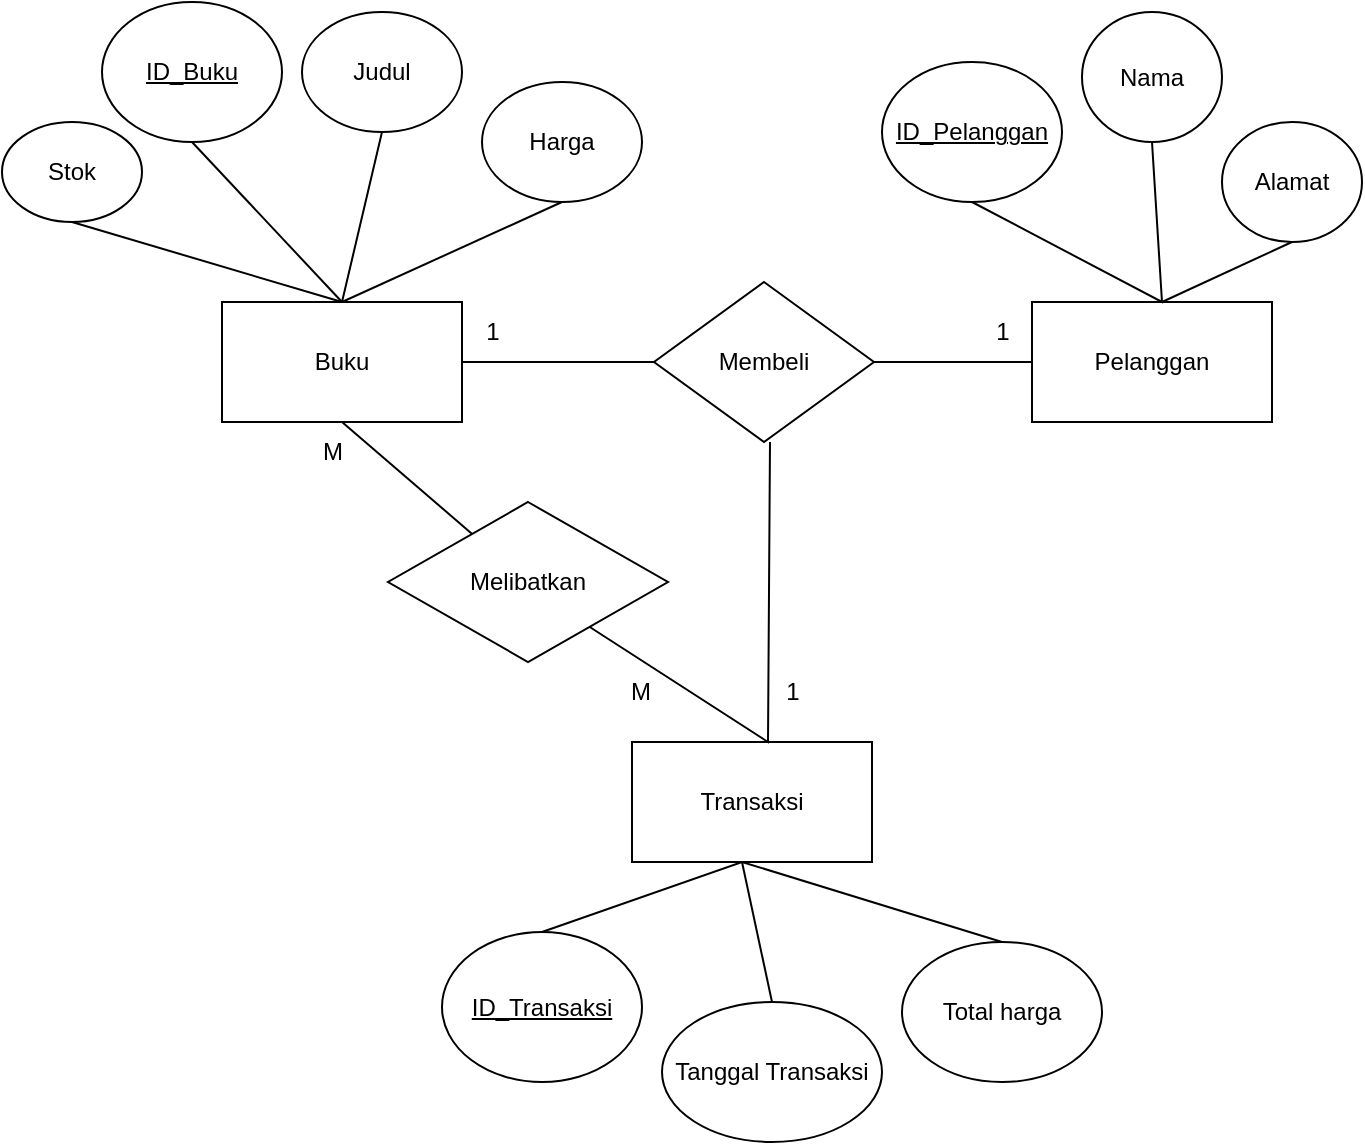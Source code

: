 <mxfile version="28.1.1">
  <diagram id="C5RBs43oDa-KdzZeNtuy" name="Page-1">
    <mxGraphModel dx="983" dy="623" grid="1" gridSize="10" guides="1" tooltips="1" connect="1" arrows="1" fold="1" page="1" pageScale="1" pageWidth="827" pageHeight="1169" math="0" shadow="0">
      <root>
        <mxCell id="WIyWlLk6GJQsqaUBKTNV-0" />
        <mxCell id="WIyWlLk6GJQsqaUBKTNV-1" parent="WIyWlLk6GJQsqaUBKTNV-0" />
        <mxCell id="pGbg7hWqUZnOtccUL1e5-0" value="Buku" style="rounded=0;whiteSpace=wrap;html=1;" vertex="1" parent="WIyWlLk6GJQsqaUBKTNV-1">
          <mxGeometry x="110" y="190" width="120" height="60" as="geometry" />
        </mxCell>
        <mxCell id="pGbg7hWqUZnOtccUL1e5-1" value="&lt;u&gt;ID_Buku&lt;/u&gt;" style="ellipse;whiteSpace=wrap;html=1;" vertex="1" parent="WIyWlLk6GJQsqaUBKTNV-1">
          <mxGeometry x="50" y="40" width="90" height="70" as="geometry" />
        </mxCell>
        <mxCell id="pGbg7hWqUZnOtccUL1e5-3" value="Judul" style="ellipse;whiteSpace=wrap;html=1;" vertex="1" parent="WIyWlLk6GJQsqaUBKTNV-1">
          <mxGeometry x="150" y="45" width="80" height="60" as="geometry" />
        </mxCell>
        <mxCell id="pGbg7hWqUZnOtccUL1e5-4" value="Harga" style="ellipse;whiteSpace=wrap;html=1;" vertex="1" parent="WIyWlLk6GJQsqaUBKTNV-1">
          <mxGeometry x="240" y="80" width="80" height="60" as="geometry" />
        </mxCell>
        <mxCell id="pGbg7hWqUZnOtccUL1e5-5" value="Stok" style="ellipse;whiteSpace=wrap;html=1;" vertex="1" parent="WIyWlLk6GJQsqaUBKTNV-1">
          <mxGeometry y="100" width="70" height="50" as="geometry" />
        </mxCell>
        <mxCell id="pGbg7hWqUZnOtccUL1e5-7" value="" style="endArrow=none;html=1;rounded=0;exitX=0.5;exitY=0;exitDx=0;exitDy=0;entryX=0.5;entryY=1;entryDx=0;entryDy=0;" edge="1" parent="WIyWlLk6GJQsqaUBKTNV-1" source="pGbg7hWqUZnOtccUL1e5-0" target="pGbg7hWqUZnOtccUL1e5-4">
          <mxGeometry width="50" height="50" relative="1" as="geometry">
            <mxPoint x="380" y="290" as="sourcePoint" />
            <mxPoint x="430" y="240" as="targetPoint" />
          </mxGeometry>
        </mxCell>
        <mxCell id="pGbg7hWqUZnOtccUL1e5-8" value="" style="endArrow=none;html=1;rounded=0;exitX=0.5;exitY=0;exitDx=0;exitDy=0;entryX=0.5;entryY=1;entryDx=0;entryDy=0;" edge="1" parent="WIyWlLk6GJQsqaUBKTNV-1" source="pGbg7hWqUZnOtccUL1e5-0" target="pGbg7hWqUZnOtccUL1e5-3">
          <mxGeometry width="50" height="50" relative="1" as="geometry">
            <mxPoint x="380" y="290" as="sourcePoint" />
            <mxPoint x="430" y="240" as="targetPoint" />
          </mxGeometry>
        </mxCell>
        <mxCell id="pGbg7hWqUZnOtccUL1e5-9" value="" style="endArrow=none;html=1;rounded=0;exitX=0.5;exitY=0;exitDx=0;exitDy=0;entryX=0.5;entryY=1;entryDx=0;entryDy=0;" edge="1" parent="WIyWlLk6GJQsqaUBKTNV-1" source="pGbg7hWqUZnOtccUL1e5-0" target="pGbg7hWqUZnOtccUL1e5-1">
          <mxGeometry width="50" height="50" relative="1" as="geometry">
            <mxPoint x="380" y="290" as="sourcePoint" />
            <mxPoint x="430" y="240" as="targetPoint" />
          </mxGeometry>
        </mxCell>
        <mxCell id="pGbg7hWqUZnOtccUL1e5-10" value="" style="endArrow=none;html=1;rounded=0;exitX=0.5;exitY=1;exitDx=0;exitDy=0;entryX=0.5;entryY=0;entryDx=0;entryDy=0;" edge="1" parent="WIyWlLk6GJQsqaUBKTNV-1" source="pGbg7hWqUZnOtccUL1e5-5" target="pGbg7hWqUZnOtccUL1e5-0">
          <mxGeometry width="50" height="50" relative="1" as="geometry">
            <mxPoint x="380" y="290" as="sourcePoint" />
            <mxPoint x="430" y="240" as="targetPoint" />
            <Array as="points" />
          </mxGeometry>
        </mxCell>
        <mxCell id="pGbg7hWqUZnOtccUL1e5-11" value="Pelanggan" style="rounded=0;whiteSpace=wrap;html=1;" vertex="1" parent="WIyWlLk6GJQsqaUBKTNV-1">
          <mxGeometry x="515" y="190" width="120" height="60" as="geometry" />
        </mxCell>
        <mxCell id="pGbg7hWqUZnOtccUL1e5-12" value="&lt;u&gt;ID_Pelanggan&lt;/u&gt;" style="ellipse;whiteSpace=wrap;html=1;" vertex="1" parent="WIyWlLk6GJQsqaUBKTNV-1">
          <mxGeometry x="440" y="70" width="90" height="70" as="geometry" />
        </mxCell>
        <mxCell id="pGbg7hWqUZnOtccUL1e5-13" value="Nama" style="ellipse;whiteSpace=wrap;html=1;" vertex="1" parent="WIyWlLk6GJQsqaUBKTNV-1">
          <mxGeometry x="540" y="45" width="70" height="65" as="geometry" />
        </mxCell>
        <mxCell id="pGbg7hWqUZnOtccUL1e5-14" value="Alamat" style="ellipse;whiteSpace=wrap;html=1;" vertex="1" parent="WIyWlLk6GJQsqaUBKTNV-1">
          <mxGeometry x="610" y="100" width="70" height="60" as="geometry" />
        </mxCell>
        <mxCell id="pGbg7hWqUZnOtccUL1e5-15" value="" style="endArrow=none;html=1;rounded=0;entryX=0.5;entryY=1;entryDx=0;entryDy=0;exitX=0.5;exitY=1;exitDx=0;exitDy=0;" edge="1" parent="WIyWlLk6GJQsqaUBKTNV-1" source="pGbg7hWqUZnOtccUL1e5-12" target="pGbg7hWqUZnOtccUL1e5-13">
          <mxGeometry width="50" height="50" relative="1" as="geometry">
            <mxPoint x="380" y="290" as="sourcePoint" />
            <mxPoint x="430" y="240" as="targetPoint" />
            <Array as="points">
              <mxPoint x="580" y="190" />
            </Array>
          </mxGeometry>
        </mxCell>
        <mxCell id="pGbg7hWqUZnOtccUL1e5-16" value="" style="endArrow=none;html=1;rounded=0;entryX=0.5;entryY=1;entryDx=0;entryDy=0;" edge="1" parent="WIyWlLk6GJQsqaUBKTNV-1" target="pGbg7hWqUZnOtccUL1e5-14">
          <mxGeometry width="50" height="50" relative="1" as="geometry">
            <mxPoint x="580" y="190" as="sourcePoint" />
            <mxPoint x="430" y="240" as="targetPoint" />
          </mxGeometry>
        </mxCell>
        <mxCell id="pGbg7hWqUZnOtccUL1e5-17" value="Membeli" style="rhombus;whiteSpace=wrap;html=1;" vertex="1" parent="WIyWlLk6GJQsqaUBKTNV-1">
          <mxGeometry x="326" y="180" width="110" height="80" as="geometry" />
        </mxCell>
        <mxCell id="pGbg7hWqUZnOtccUL1e5-18" value="" style="endArrow=none;html=1;rounded=0;exitX=1;exitY=0.5;exitDx=0;exitDy=0;entryX=0;entryY=0.5;entryDx=0;entryDy=0;" edge="1" parent="WIyWlLk6GJQsqaUBKTNV-1" source="pGbg7hWqUZnOtccUL1e5-0" target="pGbg7hWqUZnOtccUL1e5-17">
          <mxGeometry width="50" height="50" relative="1" as="geometry">
            <mxPoint x="380" y="290" as="sourcePoint" />
            <mxPoint x="430" y="240" as="targetPoint" />
          </mxGeometry>
        </mxCell>
        <mxCell id="pGbg7hWqUZnOtccUL1e5-19" value="" style="endArrow=none;html=1;rounded=0;entryX=0;entryY=0.5;entryDx=0;entryDy=0;exitX=1;exitY=0.5;exitDx=0;exitDy=0;" edge="1" parent="WIyWlLk6GJQsqaUBKTNV-1" source="pGbg7hWqUZnOtccUL1e5-17" target="pGbg7hWqUZnOtccUL1e5-11">
          <mxGeometry width="50" height="50" relative="1" as="geometry">
            <mxPoint x="380" y="290" as="sourcePoint" />
            <mxPoint x="430" y="240" as="targetPoint" />
          </mxGeometry>
        </mxCell>
        <mxCell id="pGbg7hWqUZnOtccUL1e5-20" value="Transaksi" style="rounded=0;whiteSpace=wrap;html=1;" vertex="1" parent="WIyWlLk6GJQsqaUBKTNV-1">
          <mxGeometry x="315" y="410" width="120" height="60" as="geometry" />
        </mxCell>
        <mxCell id="pGbg7hWqUZnOtccUL1e5-21" value="&lt;u&gt;ID_Transaksi&lt;/u&gt;" style="ellipse;whiteSpace=wrap;html=1;" vertex="1" parent="WIyWlLk6GJQsqaUBKTNV-1">
          <mxGeometry x="220" y="505" width="100" height="75" as="geometry" />
        </mxCell>
        <mxCell id="pGbg7hWqUZnOtccUL1e5-22" value="Tanggal Transaksi" style="ellipse;whiteSpace=wrap;html=1;" vertex="1" parent="WIyWlLk6GJQsqaUBKTNV-1">
          <mxGeometry x="330" y="540" width="110" height="70" as="geometry" />
        </mxCell>
        <mxCell id="pGbg7hWqUZnOtccUL1e5-23" value="Total harga" style="ellipse;whiteSpace=wrap;html=1;" vertex="1" parent="WIyWlLk6GJQsqaUBKTNV-1">
          <mxGeometry x="450" y="510" width="100" height="70" as="geometry" />
        </mxCell>
        <mxCell id="pGbg7hWqUZnOtccUL1e5-24" value="" style="endArrow=none;html=1;rounded=0;exitX=0.5;exitY=0;exitDx=0;exitDy=0;entryX=0.5;entryY=0;entryDx=0;entryDy=0;" edge="1" parent="WIyWlLk6GJQsqaUBKTNV-1" source="pGbg7hWqUZnOtccUL1e5-21" target="pGbg7hWqUZnOtccUL1e5-23">
          <mxGeometry width="50" height="50" relative="1" as="geometry">
            <mxPoint x="380" y="410" as="sourcePoint" />
            <mxPoint x="430" y="360" as="targetPoint" />
            <Array as="points">
              <mxPoint x="370" y="470" />
            </Array>
          </mxGeometry>
        </mxCell>
        <mxCell id="pGbg7hWqUZnOtccUL1e5-25" value="" style="endArrow=none;html=1;rounded=0;entryX=0.5;entryY=0;entryDx=0;entryDy=0;" edge="1" parent="WIyWlLk6GJQsqaUBKTNV-1" target="pGbg7hWqUZnOtccUL1e5-22">
          <mxGeometry width="50" height="50" relative="1" as="geometry">
            <mxPoint x="370" y="470" as="sourcePoint" />
            <mxPoint x="430" y="360" as="targetPoint" />
          </mxGeometry>
        </mxCell>
        <mxCell id="pGbg7hWqUZnOtccUL1e5-26" value="" style="endArrow=none;html=1;rounded=0;entryX=0.5;entryY=1;entryDx=0;entryDy=0;" edge="1" parent="WIyWlLk6GJQsqaUBKTNV-1">
          <mxGeometry width="50" height="50" relative="1" as="geometry">
            <mxPoint x="383" y="410" as="sourcePoint" />
            <mxPoint x="384" y="260" as="targetPoint" />
            <Array as="points">
              <mxPoint x="290" y="350" />
              <mxPoint x="383" y="410" />
            </Array>
          </mxGeometry>
        </mxCell>
        <mxCell id="pGbg7hWqUZnOtccUL1e5-27" value="1" style="text;html=1;align=center;verticalAlign=middle;resizable=0;points=[];autosize=1;strokeColor=none;fillColor=none;" vertex="1" parent="WIyWlLk6GJQsqaUBKTNV-1">
          <mxGeometry x="485" y="190" width="30" height="30" as="geometry" />
        </mxCell>
        <mxCell id="pGbg7hWqUZnOtccUL1e5-28" value="1" style="text;html=1;align=center;verticalAlign=middle;resizable=0;points=[];autosize=1;strokeColor=none;fillColor=none;" vertex="1" parent="WIyWlLk6GJQsqaUBKTNV-1">
          <mxGeometry x="230" y="190" width="30" height="30" as="geometry" />
        </mxCell>
        <mxCell id="pGbg7hWqUZnOtccUL1e5-29" value="1" style="text;html=1;align=center;verticalAlign=middle;resizable=0;points=[];autosize=1;strokeColor=none;fillColor=none;" vertex="1" parent="WIyWlLk6GJQsqaUBKTNV-1">
          <mxGeometry x="380" y="370" width="30" height="30" as="geometry" />
        </mxCell>
        <mxCell id="pGbg7hWqUZnOtccUL1e5-30" value="Melibatkan" style="rhombus;whiteSpace=wrap;html=1;" vertex="1" parent="WIyWlLk6GJQsqaUBKTNV-1">
          <mxGeometry x="193" y="290" width="140" height="80" as="geometry" />
        </mxCell>
        <mxCell id="pGbg7hWqUZnOtccUL1e5-31" value="" style="endArrow=none;html=1;rounded=0;exitX=0.5;exitY=1;exitDx=0;exitDy=0;" edge="1" parent="WIyWlLk6GJQsqaUBKTNV-1" source="pGbg7hWqUZnOtccUL1e5-0" target="pGbg7hWqUZnOtccUL1e5-30">
          <mxGeometry width="50" height="50" relative="1" as="geometry">
            <mxPoint x="280" y="320" as="sourcePoint" />
            <mxPoint x="330" y="270" as="targetPoint" />
          </mxGeometry>
        </mxCell>
        <mxCell id="pGbg7hWqUZnOtccUL1e5-32" value="M" style="text;html=1;align=center;verticalAlign=middle;resizable=0;points=[];autosize=1;strokeColor=none;fillColor=none;" vertex="1" parent="WIyWlLk6GJQsqaUBKTNV-1">
          <mxGeometry x="304" y="370" width="30" height="30" as="geometry" />
        </mxCell>
        <mxCell id="pGbg7hWqUZnOtccUL1e5-33" value="M" style="text;html=1;align=center;verticalAlign=middle;resizable=0;points=[];autosize=1;strokeColor=none;fillColor=none;" vertex="1" parent="WIyWlLk6GJQsqaUBKTNV-1">
          <mxGeometry x="150" y="250" width="30" height="30" as="geometry" />
        </mxCell>
      </root>
    </mxGraphModel>
  </diagram>
</mxfile>
